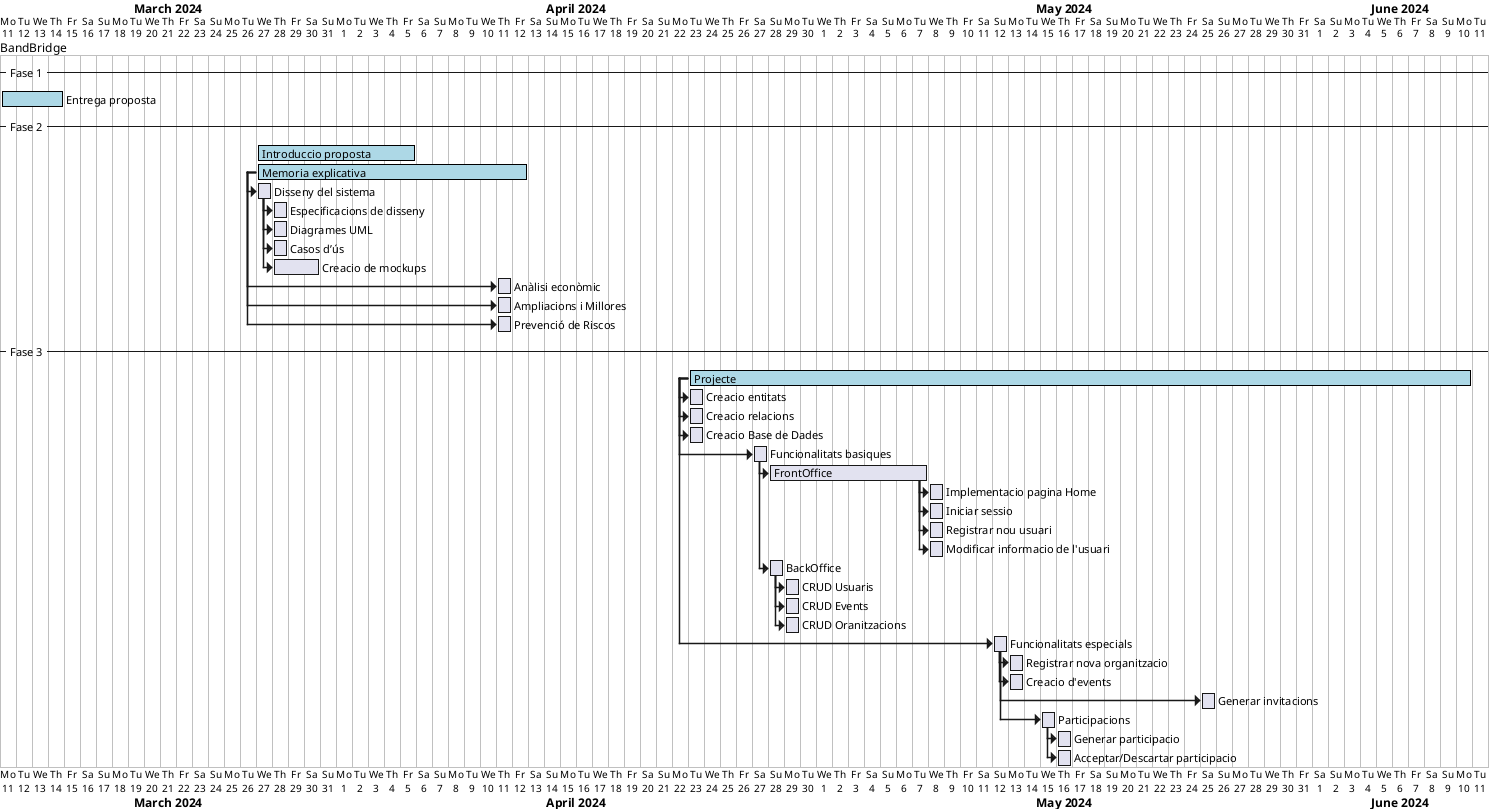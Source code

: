 @startgantt
Project starts the 11 of March 2024

-- Fase 1 --

[Entrega proposta] requires 4 day
[Entrega proposta] starts 2024-03-11
[Entrega proposta] is colored in LightBlue/Black

-- Fase 2 --

[Introduccio proposta] requires 10 day
[Introduccio proposta] starts 2024-03-27
[Introduccio proposta] is colored in LightBlue/Black

[Memoria explicativa] requires 17 day
[Memoria explicativa] starts 2024-03-27
[Memoria explicativa] is colored in LightBlue/Black

[Disseny del sistema] requires 1 day
[Disseny del sistema] starts 2024-03-27
[Disseny del sistema] starts at [Memoria explicativa]'s start

[Especificacions de disseny] requires 1 day
[Especificacions de disseny] starts 2024-03-27
[Especificacions de disseny] starts at [Disseny del sistema]'s end

[Diagrames UML] requires 1 day
[Diagrames UML] starts 2024-03-27
[Diagrames UML] starts at [Disseny del sistema]'s end

[Casos d’ús] requires 1 day
[Casos d’ús] starts 2024-03-27
[Casos d’ús] starts at [Disseny del sistema]'s end

[Creacio de mockups] requires 3 day
[Creacio de mockups] starts 2024-03-27
[Creacio de mockups] starts at [Disseny del sistema]'s end

[Anàlisi econòmic] requires 1 day
[Anàlisi econòmic] starts 2024-04-11
[Anàlisi econòmic] starts at [Memoria explicativa]'s start

[Ampliacions i Millores] requires 1 day
[Ampliacions i Millores] starts 2024-04-11
[Ampliacions i Millores] starts at [Memoria explicativa]'s start

[Prevenció de Riscos] requires 1 day
[Prevenció de Riscos] starts 2024-04-11
[Prevenció de Riscos] starts at [Memoria explicativa]'s start

-- Fase 3 --

[Projecte] requires 49 days
[Projecte] starts 2024-04-23
[Projecte] is colored in LightBlue/Black

[Creacio entitats] requires 1 day
[Creacio entitats] starts 2024-04-23
[Creacio entitats] starts at [Projecte]'s start

[Creacio relacions] requires 1 day
[Creacio relacions] starts 2024-04-23
[Creacio relacions] starts at [Projecte]'s start

[Creacio Base de Dades] requires 1 day
[Creacio Base de Dades] starts 2024-04-23
[Creacio Base de Dades] starts at [Projecte]'s start




[Funcionalitats basiques] requires 1 day
[Funcionalitats basiques] starts 2024-04-27
[Funcionalitats basiques] starts at [Projecte]'s start

'Tasques relacionades amb el FrontOffice'
[FrontOffice] requires 10 day
[FrontOffice] starts at [Funcionalitats basiques]'s end

[Implementacio pagina Home] requires 1 day
[FrontOffice]->[Implementacio pagina Home]

[Iniciar sessio] requires 1 day
[Iniciar sessio] starts at [FrontOffice]'s end

[Registrar nou usuari] requires 1 day
[Registrar nou usuari] starts 2024-05-2
[Registrar nou usuari] starts at [FrontOffice]'s end

[Modificar informacio de l'usuari] requires 1 day
[Modificar informacio de l'usuari] starts 2024-05-2
[Modificar informacio de l'usuari] starts at [FrontOffice]'s end


'Tasques relacionades amb el BackOffice'
[BackOffice] requires 1 day
[BackOffice] starts 2024-04-27
[BackOffice] starts at [Funcionalitats basiques]'s end

[CRUD Usuaris] requires 1 day
[CRUD Usuaris] starts at [BackOffice]'s end

[CRUD Events] requires 1 day
[CRUD Events] starts at [BackOffice]'s end

[CRUD Oranitzacions] requires 1 day
[CRUD Oranitzacions] starts at [BackOffice]'s end


'Funcionalitats especials del projecte'
[Funcionalitats especials] requires 1 day
[Funcionalitats especials] starts 2024-05-12
[Funcionalitats especials] starts at [Projecte]'s start

[Registrar nova organitzacio] requires 1 day
[Registrar nova organitzacio] starts at [Funcionalitats especials]'s end

[Creacio d'events] requires 1 day
[Creacio d'events] starts at [Funcionalitats especials]'s end

[Generar invitacions] requires 1 day
[Generar invitacions] starts 2024-05-25
[Generar invitacions] starts at [Funcionalitats especials]'s end


[Participacions] requires 1 day
[Participacions] starts 2024-05-15
[Participacions] starts at [Funcionalitats especials]'s end

[Generar participacio] requires 1 day
[Generar participacio] starts at [Participacions]'s end

[Acceptar/Descartar participacio] requires 1 day
[Acceptar/Descartar participacio] starts at [Participacions]'s end



2024-03-11 to 2024-06-11 are named [BandBridge]
@endgantt